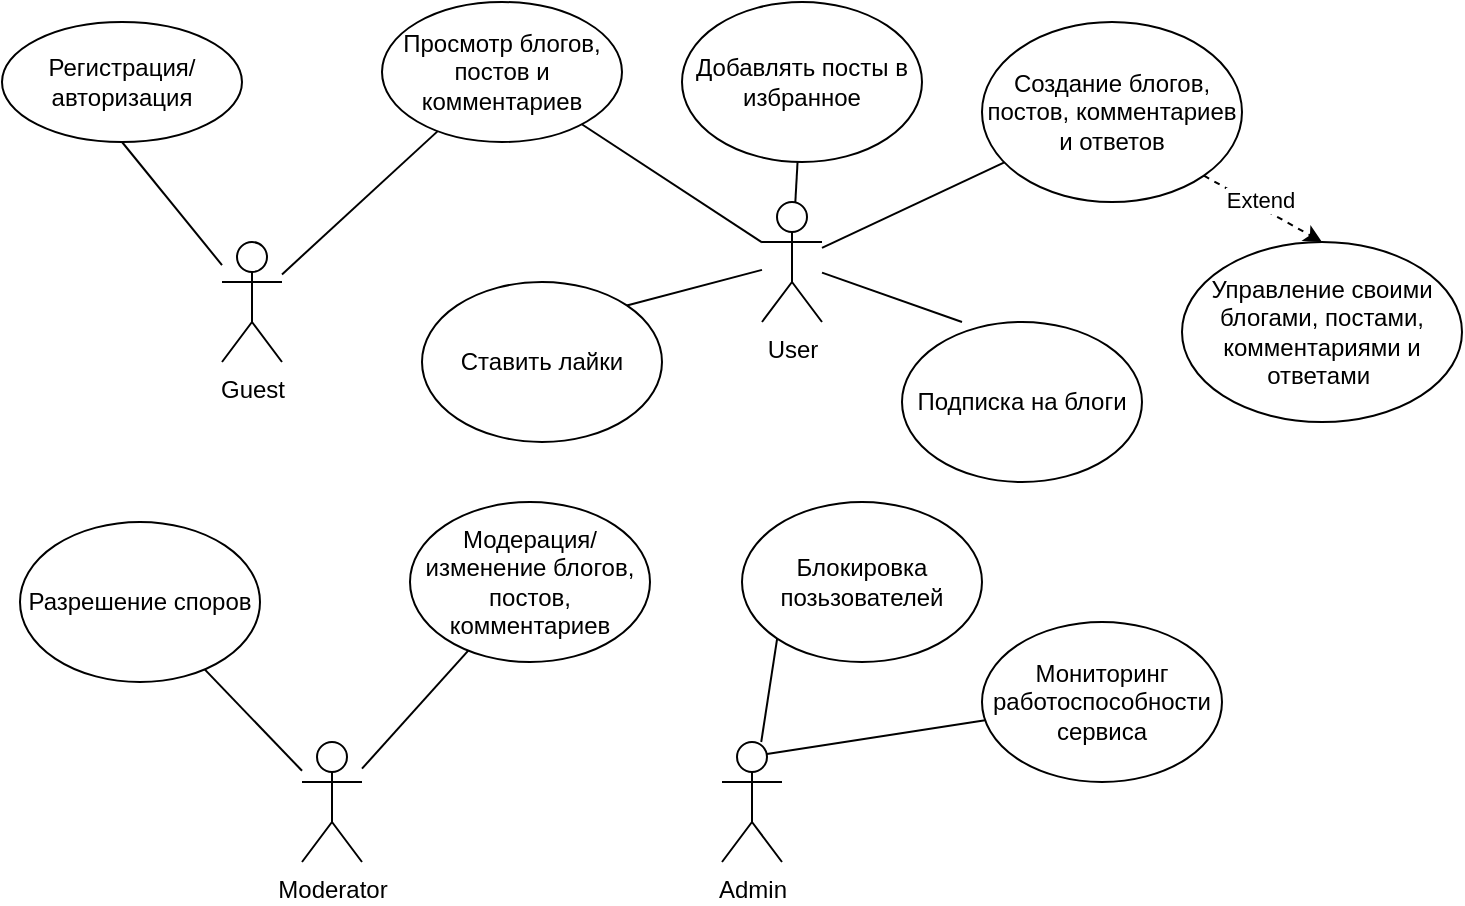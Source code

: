 <mxfile version="22.1.11" type="device">
  <diagram name="Страница — 1" id="0rGAwfGTpVfTGg5aImAM">
    <mxGraphModel dx="864" dy="516" grid="1" gridSize="10" guides="1" tooltips="1" connect="1" arrows="1" fold="1" page="1" pageScale="1" pageWidth="827" pageHeight="1169" math="0" shadow="0">
      <root>
        <mxCell id="0" />
        <mxCell id="1" parent="0" />
        <mxCell id="YfmjLZUQlibqp7Pb5syD-6" style="rounded=0;orthogonalLoop=1;jettySize=auto;html=1;entryX=0.5;entryY=1;entryDx=0;entryDy=0;endArrow=none;endFill=0;" parent="1" source="YfmjLZUQlibqp7Pb5syD-1" target="YfmjLZUQlibqp7Pb5syD-5" edge="1">
          <mxGeometry relative="1" as="geometry" />
        </mxCell>
        <mxCell id="YfmjLZUQlibqp7Pb5syD-9" style="rounded=0;orthogonalLoop=1;jettySize=auto;html=1;endArrow=none;endFill=0;" parent="1" source="YfmjLZUQlibqp7Pb5syD-1" target="YfmjLZUQlibqp7Pb5syD-13" edge="1">
          <mxGeometry relative="1" as="geometry">
            <mxPoint x="260" y="120" as="targetPoint" />
          </mxGeometry>
        </mxCell>
        <mxCell id="YfmjLZUQlibqp7Pb5syD-1" value="Guest&lt;br&gt;" style="shape=umlActor;verticalLabelPosition=bottom;verticalAlign=top;html=1;outlineConnect=0;" parent="1" vertex="1">
          <mxGeometry x="230" y="130" width="30" height="60" as="geometry" />
        </mxCell>
        <mxCell id="YfmjLZUQlibqp7Pb5syD-16" style="rounded=0;orthogonalLoop=1;jettySize=auto;html=1;endArrow=none;endFill=0;" parent="1" source="YfmjLZUQlibqp7Pb5syD-2" target="YfmjLZUQlibqp7Pb5syD-7" edge="1">
          <mxGeometry relative="1" as="geometry" />
        </mxCell>
        <mxCell id="YfmjLZUQlibqp7Pb5syD-21" value="" style="rounded=0;orthogonalLoop=1;jettySize=auto;html=1;endArrow=none;endFill=0;" parent="1" source="YfmjLZUQlibqp7Pb5syD-2" target="YfmjLZUQlibqp7Pb5syD-19" edge="1">
          <mxGeometry relative="1" as="geometry" />
        </mxCell>
        <mxCell id="YfmjLZUQlibqp7Pb5syD-22" style="rounded=0;orthogonalLoop=1;jettySize=auto;html=1;entryX=1;entryY=0;entryDx=0;entryDy=0;endArrow=none;endFill=0;" parent="1" source="YfmjLZUQlibqp7Pb5syD-2" target="YfmjLZUQlibqp7Pb5syD-18" edge="1">
          <mxGeometry relative="1" as="geometry" />
        </mxCell>
        <mxCell id="YfmjLZUQlibqp7Pb5syD-2" value="User" style="shape=umlActor;verticalLabelPosition=bottom;verticalAlign=top;html=1;outlineConnect=0;" parent="1" vertex="1">
          <mxGeometry x="500" y="110" width="30" height="60" as="geometry" />
        </mxCell>
        <mxCell id="YfmjLZUQlibqp7Pb5syD-26" style="rounded=0;orthogonalLoop=1;jettySize=auto;html=1;endArrow=none;endFill=0;" parent="1" source="YfmjLZUQlibqp7Pb5syD-3" target="YfmjLZUQlibqp7Pb5syD-25" edge="1">
          <mxGeometry relative="1" as="geometry" />
        </mxCell>
        <mxCell id="YfmjLZUQlibqp7Pb5syD-3" value="Moderator" style="shape=umlActor;verticalLabelPosition=bottom;verticalAlign=top;html=1;outlineConnect=0;" parent="1" vertex="1">
          <mxGeometry x="270" y="380" width="30" height="60" as="geometry" />
        </mxCell>
        <mxCell id="YfmjLZUQlibqp7Pb5syD-31" style="rounded=0;orthogonalLoop=1;jettySize=auto;html=1;entryX=0;entryY=1;entryDx=0;entryDy=0;endArrow=none;endFill=0;" parent="1" source="YfmjLZUQlibqp7Pb5syD-4" target="YfmjLZUQlibqp7Pb5syD-29" edge="1">
          <mxGeometry relative="1" as="geometry" />
        </mxCell>
        <mxCell id="6POXpRtkI5fq_Lf_DiLQ-4" style="rounded=0;orthogonalLoop=1;jettySize=auto;html=1;exitX=0.75;exitY=0.1;exitDx=0;exitDy=0;exitPerimeter=0;endArrow=none;endFill=0;" edge="1" parent="1" source="YfmjLZUQlibqp7Pb5syD-4" target="6POXpRtkI5fq_Lf_DiLQ-1">
          <mxGeometry relative="1" as="geometry" />
        </mxCell>
        <mxCell id="YfmjLZUQlibqp7Pb5syD-4" value="Admin" style="shape=umlActor;verticalLabelPosition=bottom;verticalAlign=top;html=1;outlineConnect=0;" parent="1" vertex="1">
          <mxGeometry x="480" y="380" width="30" height="60" as="geometry" />
        </mxCell>
        <mxCell id="YfmjLZUQlibqp7Pb5syD-5" value="Регистрация/авторизация" style="ellipse;whiteSpace=wrap;html=1;" parent="1" vertex="1">
          <mxGeometry x="120" y="20" width="120" height="60" as="geometry" />
        </mxCell>
        <mxCell id="YfmjLZUQlibqp7Pb5syD-23" style="rounded=0;orthogonalLoop=1;jettySize=auto;html=1;exitX=1;exitY=1;exitDx=0;exitDy=0;entryX=0.5;entryY=0;entryDx=0;entryDy=0;dashed=1;" parent="1" source="YfmjLZUQlibqp7Pb5syD-7" target="YfmjLZUQlibqp7Pb5syD-11" edge="1">
          <mxGeometry relative="1" as="geometry" />
        </mxCell>
        <mxCell id="YfmjLZUQlibqp7Pb5syD-24" value="Extend" style="edgeLabel;html=1;align=center;verticalAlign=middle;resizable=0;points=[];" parent="YfmjLZUQlibqp7Pb5syD-23" vertex="1" connectable="0">
          <mxGeometry x="-0.102" y="3" relative="1" as="geometry">
            <mxPoint as="offset" />
          </mxGeometry>
        </mxCell>
        <mxCell id="YfmjLZUQlibqp7Pb5syD-7" value="Создание блогов, постов, комментариев и ответов" style="ellipse;whiteSpace=wrap;html=1;" parent="1" vertex="1">
          <mxGeometry x="610" y="20" width="130" height="90" as="geometry" />
        </mxCell>
        <mxCell id="YfmjLZUQlibqp7Pb5syD-11" value="Управление своими блогами, постами, комментариями и ответами&amp;nbsp;" style="ellipse;whiteSpace=wrap;html=1;" parent="1" vertex="1">
          <mxGeometry x="710" y="130" width="140" height="90" as="geometry" />
        </mxCell>
        <mxCell id="YfmjLZUQlibqp7Pb5syD-12" value="Подписка на блоги" style="ellipse;whiteSpace=wrap;html=1;" parent="1" vertex="1">
          <mxGeometry x="570" y="170" width="120" height="80" as="geometry" />
        </mxCell>
        <mxCell id="YfmjLZUQlibqp7Pb5syD-13" value="Просмотр блогов, постов и комментариев" style="ellipse;whiteSpace=wrap;html=1;" parent="1" vertex="1">
          <mxGeometry x="310" y="10" width="120" height="70" as="geometry" />
        </mxCell>
        <mxCell id="YfmjLZUQlibqp7Pb5syD-14" style="rounded=0;orthogonalLoop=1;jettySize=auto;html=1;endArrow=none;endFill=0;" parent="1" source="YfmjLZUQlibqp7Pb5syD-2" target="YfmjLZUQlibqp7Pb5syD-13" edge="1">
          <mxGeometry relative="1" as="geometry" />
        </mxCell>
        <mxCell id="YfmjLZUQlibqp7Pb5syD-17" style="rounded=0;orthogonalLoop=1;jettySize=auto;html=1;entryX=0.25;entryY=0;entryDx=0;entryDy=0;entryPerimeter=0;endArrow=none;endFill=0;" parent="1" source="YfmjLZUQlibqp7Pb5syD-2" target="YfmjLZUQlibqp7Pb5syD-12" edge="1">
          <mxGeometry relative="1" as="geometry" />
        </mxCell>
        <mxCell id="YfmjLZUQlibqp7Pb5syD-18" value="Ставить лайки" style="ellipse;whiteSpace=wrap;html=1;" parent="1" vertex="1">
          <mxGeometry x="330" y="150" width="120" height="80" as="geometry" />
        </mxCell>
        <mxCell id="YfmjLZUQlibqp7Pb5syD-19" value="Добавлять посты в избранное" style="ellipse;whiteSpace=wrap;html=1;" parent="1" vertex="1">
          <mxGeometry x="460" y="10" width="120" height="80" as="geometry" />
        </mxCell>
        <mxCell id="YfmjLZUQlibqp7Pb5syD-25" value="Модерация/изменение блогов, постов, комментариев" style="ellipse;whiteSpace=wrap;html=1;" parent="1" vertex="1">
          <mxGeometry x="324" y="260" width="120" height="80" as="geometry" />
        </mxCell>
        <mxCell id="YfmjLZUQlibqp7Pb5syD-27" value="Разрешение споров" style="ellipse;whiteSpace=wrap;html=1;" parent="1" vertex="1">
          <mxGeometry x="129" y="270" width="120" height="80" as="geometry" />
        </mxCell>
        <mxCell id="YfmjLZUQlibqp7Pb5syD-28" style="rounded=0;orthogonalLoop=1;jettySize=auto;html=1;endArrow=none;endFill=0;" parent="1" source="YfmjLZUQlibqp7Pb5syD-3" target="YfmjLZUQlibqp7Pb5syD-27" edge="1">
          <mxGeometry relative="1" as="geometry" />
        </mxCell>
        <mxCell id="YfmjLZUQlibqp7Pb5syD-29" value="Блокировка позьзователей" style="ellipse;whiteSpace=wrap;html=1;" parent="1" vertex="1">
          <mxGeometry x="490" y="260" width="120" height="80" as="geometry" />
        </mxCell>
        <mxCell id="6POXpRtkI5fq_Lf_DiLQ-1" value="Мониторинг работоспособности сервиса" style="ellipse;whiteSpace=wrap;html=1;" vertex="1" parent="1">
          <mxGeometry x="610" y="320" width="120" height="80" as="geometry" />
        </mxCell>
      </root>
    </mxGraphModel>
  </diagram>
</mxfile>

